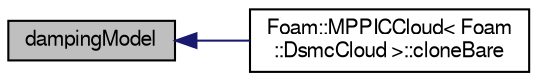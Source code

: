 digraph "dampingModel"
{
  bgcolor="transparent";
  edge [fontname="FreeSans",fontsize="10",labelfontname="FreeSans",labelfontsize="10"];
  node [fontname="FreeSans",fontsize="10",shape=record];
  rankdir="LR";
  Node24 [label="dampingModel",height=0.2,width=0.4,color="black", fillcolor="grey75", style="filled", fontcolor="black"];
  Node24 -> Node25 [dir="back",color="midnightblue",fontsize="10",style="solid",fontname="FreeSans"];
  Node25 [label="Foam::MPPICCloud\< Foam\l::DsmcCloud \>::cloneBare",height=0.2,width=0.4,color="black",URL="$a23802.html#a519c85b79b984c70934c244a934588ca",tooltip="Construct and return bare clone based on (this) with new name. "];
}
